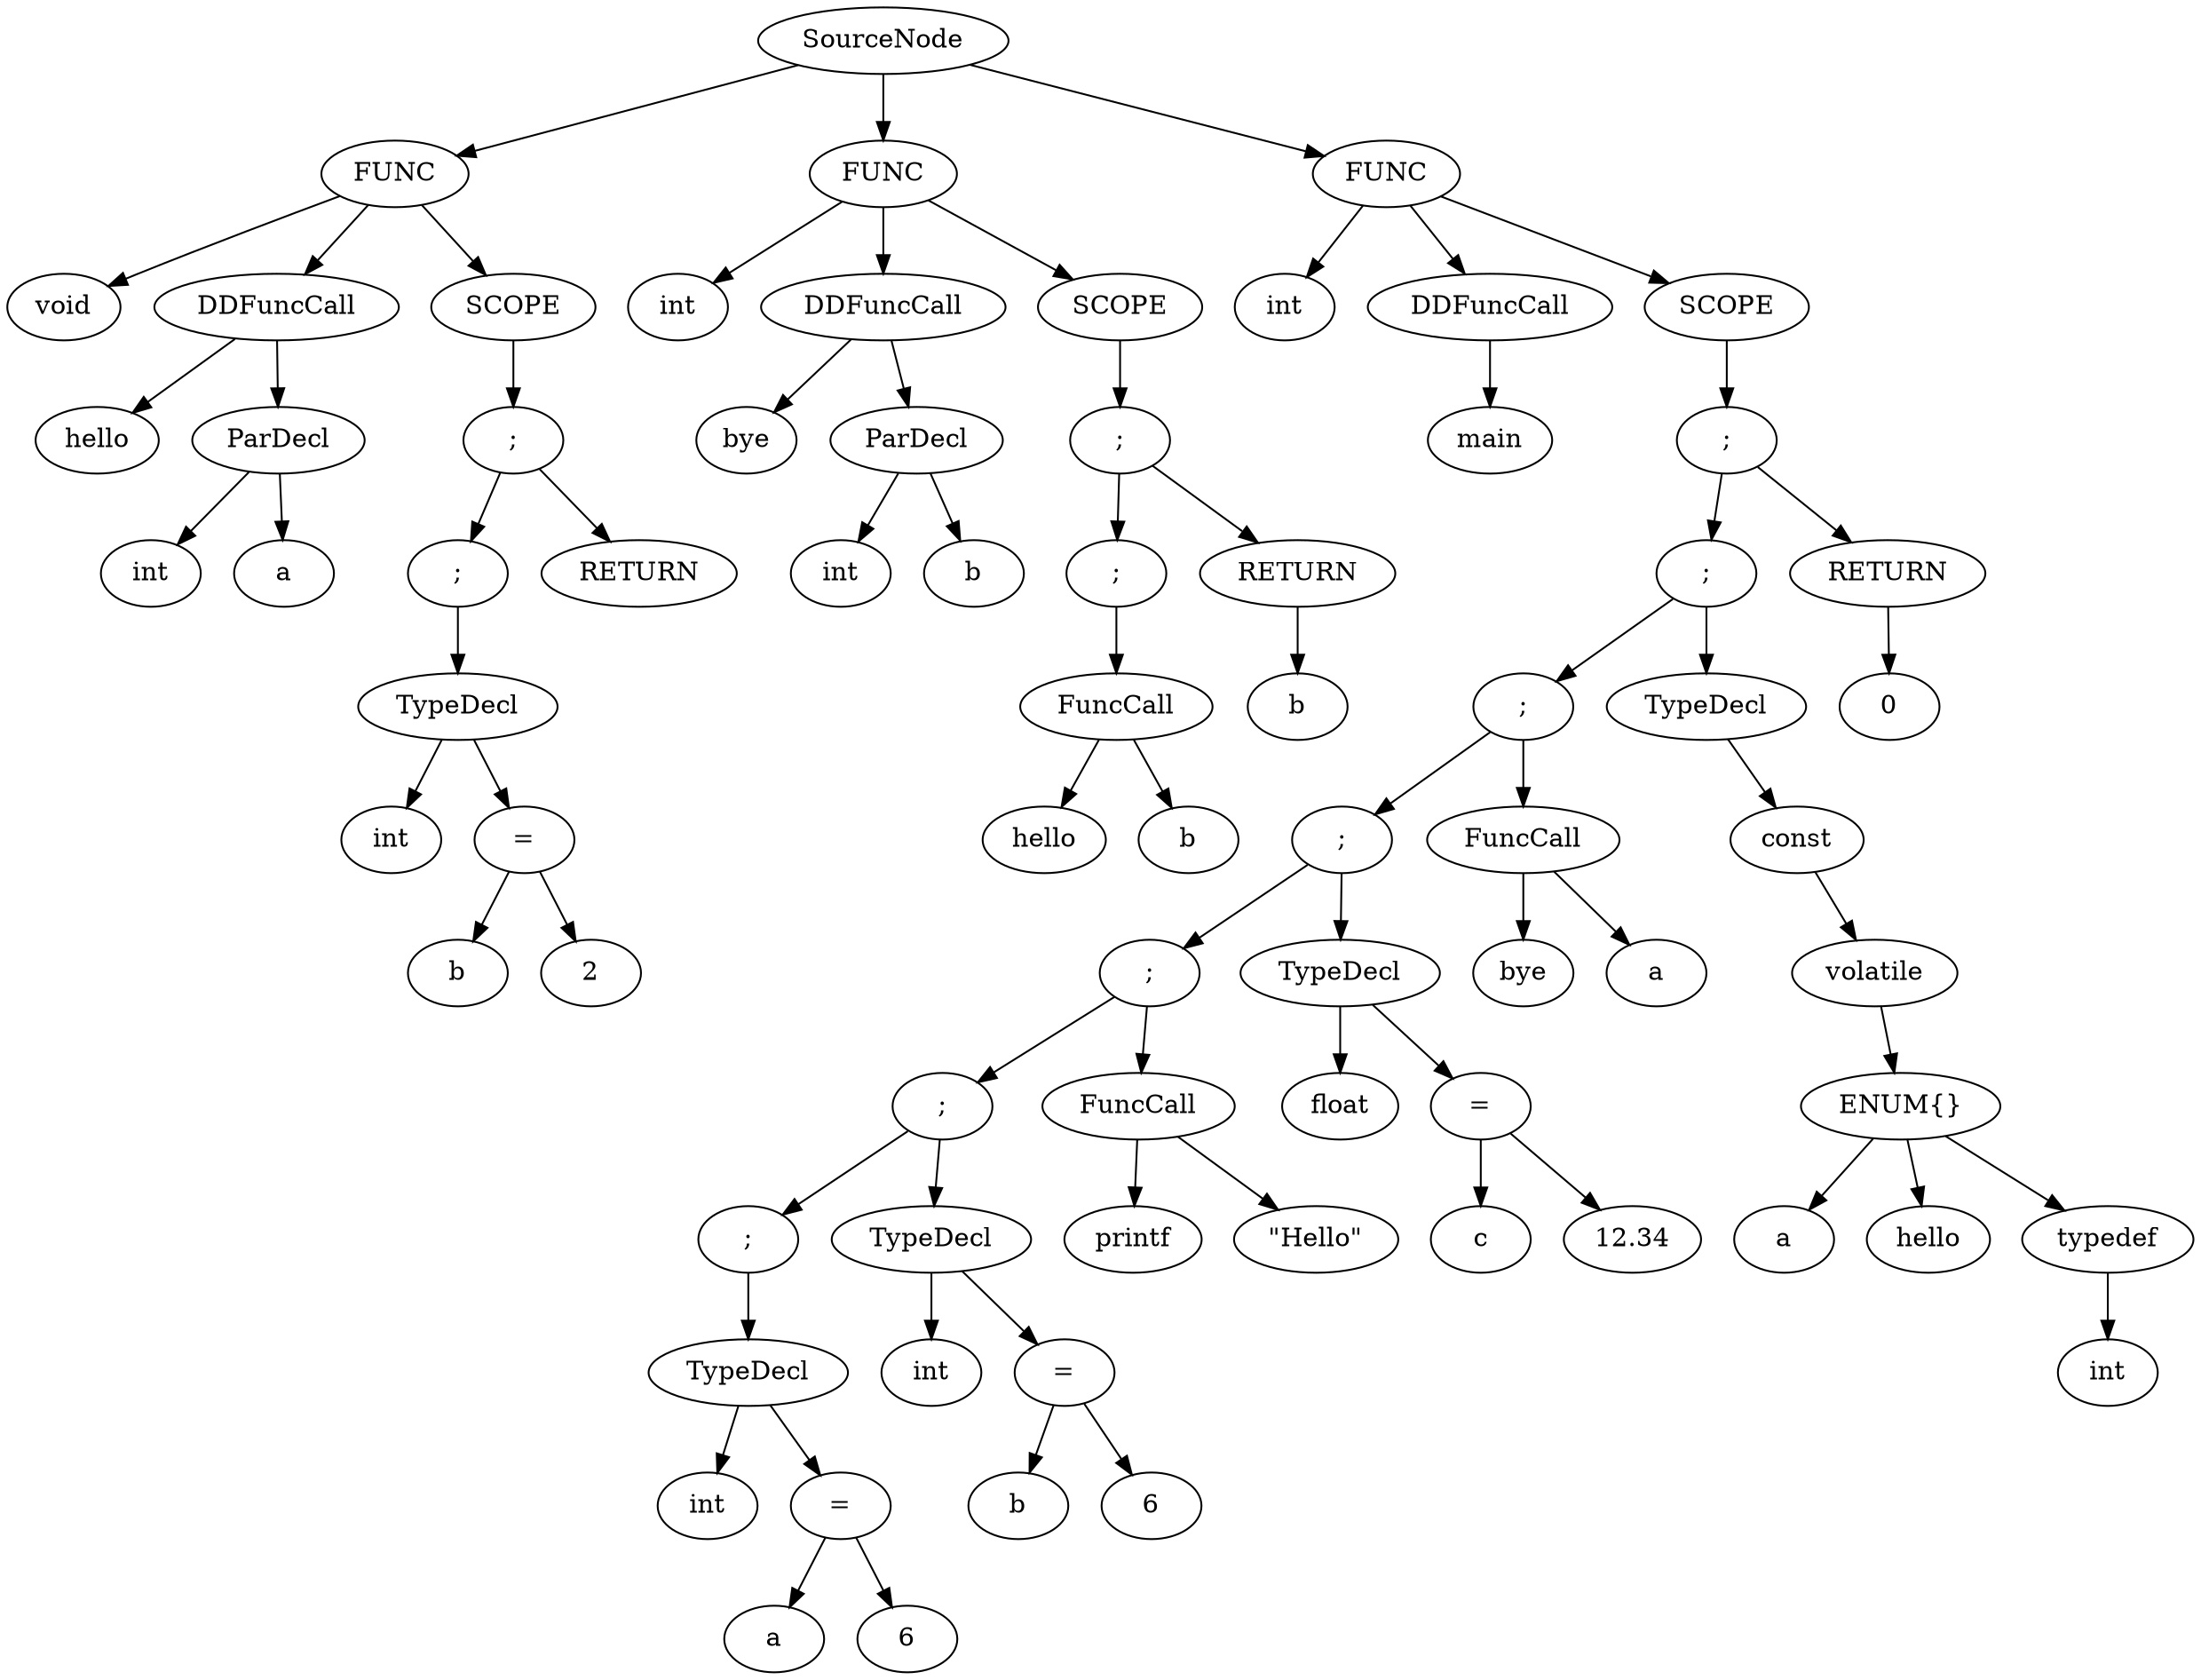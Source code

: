 digraph "" {
	graph [bb="0,0,0,0"];
	node [label="\N"];
	{
		graph [rank=same];
		2	[label=int];
		3	[label=a];
		2 -> 3	[style=invis];
	}
	{
		graph [rank=same];
		1	[label=hello];
		4	[label=ParDecl];
		1 -> 4	[style=invis];
	}
	{
		graph [rank=same];
		7	[label=b];
		8	[label=2];
		7 -> 8	[style=invis];
	}
	{
		graph [rank=same];
		6	[label=int];
		9	[label="="];
		6 -> 9	[style=invis];
	}
	{
		graph [rank=same];
		11	[label=";"];
		12	[label=RETURN];
		11 -> 12	[style=invis];
	}
	{
		graph [rank=same];
		0	[label=void];
		5	[label=DDFuncCall];
		0 -> 5	[style=invis];
		14	[label=SCOPE];
		5 -> 14	[style=invis];
	}
	{
		graph [rank=same];
		18	[label=int];
		19	[label=b];
		18 -> 19	[style=invis];
	}
	{
		graph [rank=same];
		17	[label=bye];
		20	[label=ParDecl];
		17 -> 20	[style=invis];
	}
	{
		graph [rank=same];
		22	[label=hello];
		23	[label=b];
		22 -> 23	[style=invis];
	}
	{
		graph [rank=same];
		25	[label=";"];
		27	[label=RETURN];
		25 -> 27	[style=invis];
	}
	{
		graph [rank=same];
		16	[label=int];
		21	[label=DDFuncCall];
		16 -> 21	[style=invis];
		29	[label=SCOPE];
		21 -> 29	[style=invis];
	}
	{
		graph [rank=same];
		35	[label=a];
		36	[label=6];
		35 -> 36	[style=invis];
	}
	{
		graph [rank=same];
		34	[label=int];
		37	[label="="];
		34 -> 37	[style=invis];
	}
	{
		graph [rank=same];
		41	[label=b];
		42	[label=6];
		41 -> 42	[style=invis];
	}
	{
		graph [rank=same];
		40	[label=int];
		43	[label="="];
		40 -> 43	[style=invis];
	}
	{
		graph [rank=same];
		39	[label=";"];
		44	[label=TypeDecl];
		39 -> 44	[style=invis];
	}
	{
		graph [rank=same];
		46	[label=printf];
		47	[label="\"Hello\""];
		46 -> 47	[style=invis];
	}
	{
		graph [rank=same];
		45	[label=";"];
		48	[label=FuncCall];
		45 -> 48	[style=invis];
	}
	{
		graph [rank=same];
		51	[label=c];
		52	[label=12.34];
		51 -> 52	[style=invis];
	}
	{
		graph [rank=same];
		50	[label=float];
		53	[label="="];
		50 -> 53	[style=invis];
	}
	{
		graph [rank=same];
		49	[label=";"];
		54	[label=TypeDecl];
		49 -> 54	[style=invis];
	}
	{
		graph [rank=same];
		56	[label=bye];
		57	[label=a];
		56 -> 57	[style=invis];
	}
	{
		graph [rank=same];
		55	[label=";"];
		58	[label=FuncCall];
		55 -> 58	[style=invis];
	}
	{
		graph [rank=same];
		62	[label=hello];
		64	[label=a];
		64 -> 62	[style=invis];
	}
	{
		graph [rank=same];
		59	[label=";"];
		67	[label=TypeDecl];
		59 -> 67	[style=invis];
	}
	{
		graph [rank=same];
		68	[label=";"];
		70	[label=RETURN];
		68 -> 70	[style=invis];
	}
	{
		graph [rank=same];
		31	[label=int];
		33	[label=DDFuncCall];
		31 -> 33	[style=invis];
		72	[label=SCOPE];
		33 -> 72	[style=invis];
	}
	4 -> 2;
	4 -> 3;
	5 -> 1;
	5 -> 4;
	9 -> 7;
	9 -> 8;
	10	[label=TypeDecl];
	10 -> 6;
	10 -> 9;
	11 -> 10;
	13	[label=";"];
	13 -> 11;
	13 -> 12;
	14 -> 13;
	15	[label=FUNC];
	15 -> 0;
	15 -> 5;
	15 -> 14;
	SourceNode -> 15;
	30	[label=FUNC];
	SourceNode -> 30;
	73	[label=FUNC];
	SourceNode -> 73;
	20 -> 18;
	20 -> 19;
	21 -> 17;
	21 -> 20;
	24	[label=FuncCall];
	24 -> 22;
	24 -> 23;
	25 -> 24;
	26	[label=b];
	27 -> 26;
	28	[label=";"];
	28 -> 25;
	28 -> 27;
	29 -> 28;
	30 -> 16;
	30 -> 21;
	30 -> 29;
	32	[label=main];
	33 -> 32;
	37 -> 35;
	37 -> 36;
	38	[label=TypeDecl];
	38 -> 34;
	38 -> 37;
	39 -> 38;
	43 -> 41;
	43 -> 42;
	44 -> 40;
	44 -> 43;
	45 -> 39;
	45 -> 44;
	48 -> 46;
	48 -> 47;
	49 -> 45;
	49 -> 48;
	53 -> 51;
	53 -> 52;
	54 -> 50;
	54 -> 53;
	55 -> 49;
	55 -> 54;
	58 -> 56;
	58 -> 57;
	59 -> 55;
	59 -> 58;
	60	[label=const];
	61	[label=volatile];
	60 -> 61;
	63	[label="ENUM{}"];
	61 -> 63;
	63 -> 62;
	63 -> 64;
	65	[label=typedef];
	63 -> 65;
	66	[label=int];
	65 -> 66;
	67 -> 60;
	68 -> 59;
	68 -> 67;
	69	[label=0];
	70 -> 69;
	71	[label=";"];
	71 -> 68;
	71 -> 70;
	72 -> 71;
	73 -> 31;
	73 -> 33;
	73 -> 72;
}
